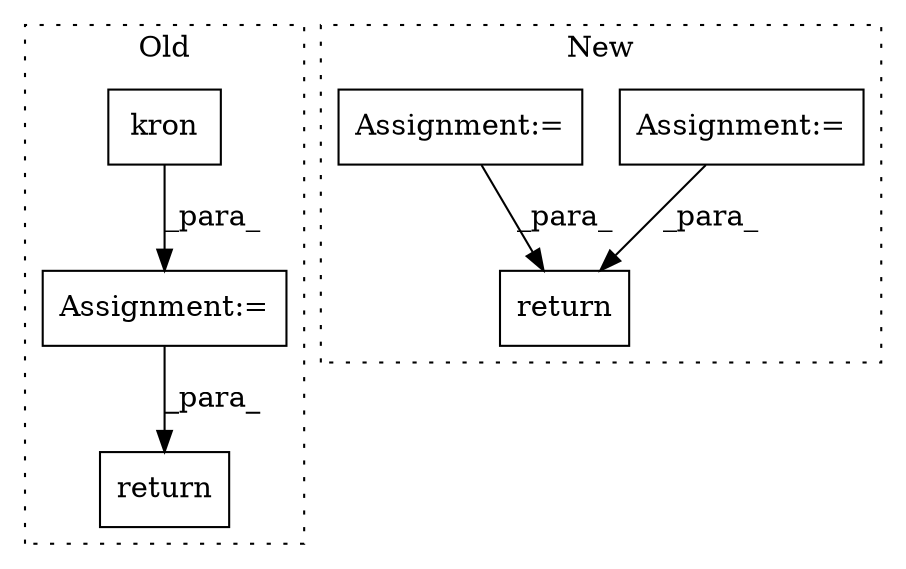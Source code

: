 digraph G {
subgraph cluster0 {
1 [label="kron" a="32" s="5594,5618" l="5,1" shape="box"];
3 [label="return" a="41" s="6187" l="7" shape="box"];
6 [label="Assignment:=" a="7" s="5587" l="1" shape="box"];
label = "Old";
style="dotted";
}
subgraph cluster1 {
2 [label="return" a="41" s="5353" l="7" shape="box"];
4 [label="Assignment:=" a="7" s="4872" l="1" shape="box"];
5 [label="Assignment:=" a="7" s="5309" l="1" shape="box"];
label = "New";
style="dotted";
}
1 -> 6 [label="_para_"];
4 -> 2 [label="_para_"];
5 -> 2 [label="_para_"];
6 -> 3 [label="_para_"];
}